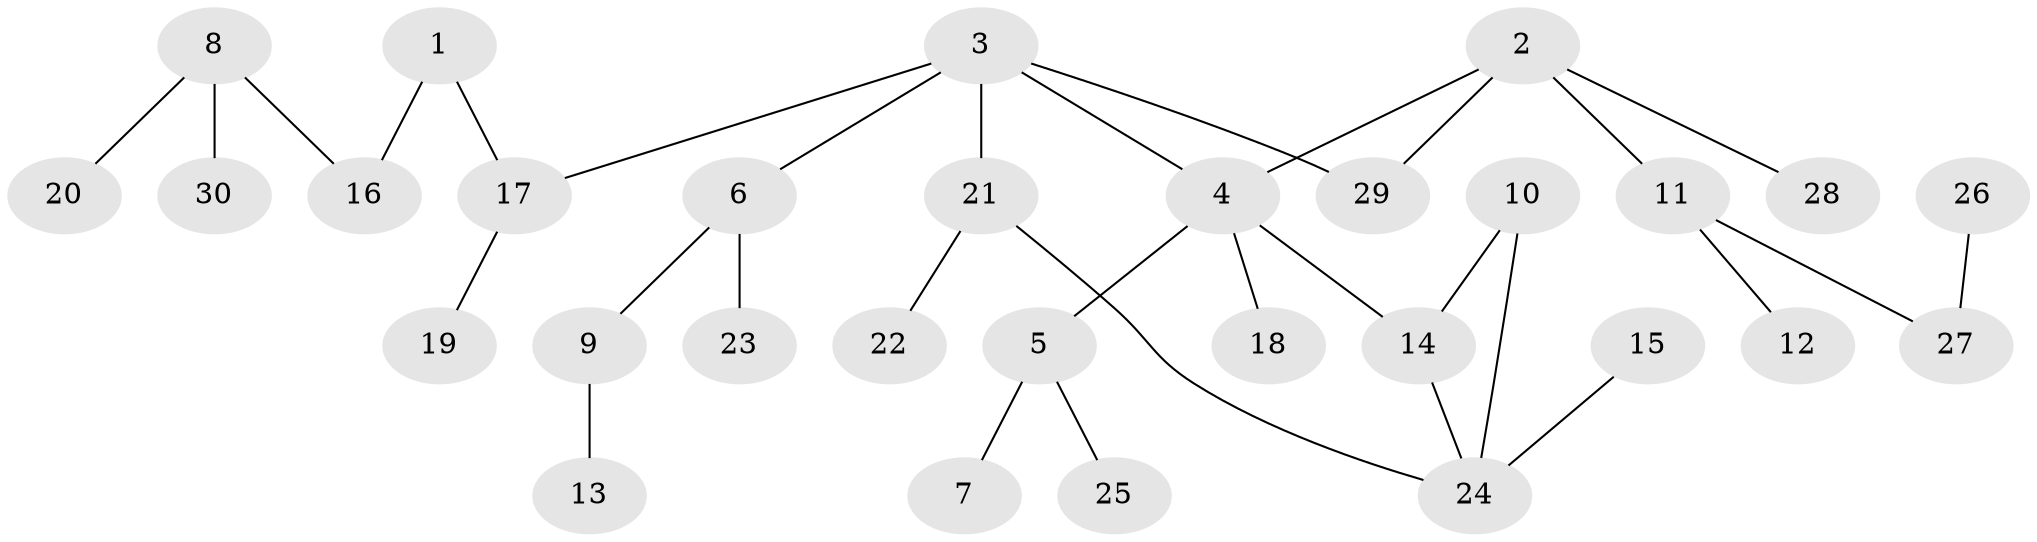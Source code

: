 // original degree distribution, {4: 0.11764705882352941, 6: 0.0392156862745098, 2: 0.17647058823529413, 3: 0.09803921568627451, 5: 0.0392156862745098, 1: 0.5294117647058824}
// Generated by graph-tools (version 1.1) at 2025/36/03/04/25 23:36:06]
// undirected, 30 vertices, 32 edges
graph export_dot {
  node [color=gray90,style=filled];
  1;
  2;
  3;
  4;
  5;
  6;
  7;
  8;
  9;
  10;
  11;
  12;
  13;
  14;
  15;
  16;
  17;
  18;
  19;
  20;
  21;
  22;
  23;
  24;
  25;
  26;
  27;
  28;
  29;
  30;
  1 -- 16 [weight=1.0];
  1 -- 17 [weight=1.0];
  2 -- 4 [weight=1.0];
  2 -- 11 [weight=1.0];
  2 -- 28 [weight=1.0];
  2 -- 29 [weight=1.0];
  3 -- 4 [weight=1.0];
  3 -- 6 [weight=1.0];
  3 -- 17 [weight=1.0];
  3 -- 21 [weight=1.0];
  3 -- 29 [weight=1.0];
  4 -- 5 [weight=1.0];
  4 -- 14 [weight=1.0];
  4 -- 18 [weight=1.0];
  5 -- 7 [weight=1.0];
  5 -- 25 [weight=1.0];
  6 -- 9 [weight=1.0];
  6 -- 23 [weight=1.0];
  8 -- 16 [weight=1.0];
  8 -- 20 [weight=1.0];
  8 -- 30 [weight=1.0];
  9 -- 13 [weight=1.0];
  10 -- 14 [weight=1.0];
  10 -- 24 [weight=1.0];
  11 -- 12 [weight=1.0];
  11 -- 27 [weight=1.0];
  14 -- 24 [weight=1.0];
  15 -- 24 [weight=1.0];
  17 -- 19 [weight=1.0];
  21 -- 22 [weight=1.0];
  21 -- 24 [weight=1.0];
  26 -- 27 [weight=1.0];
}
